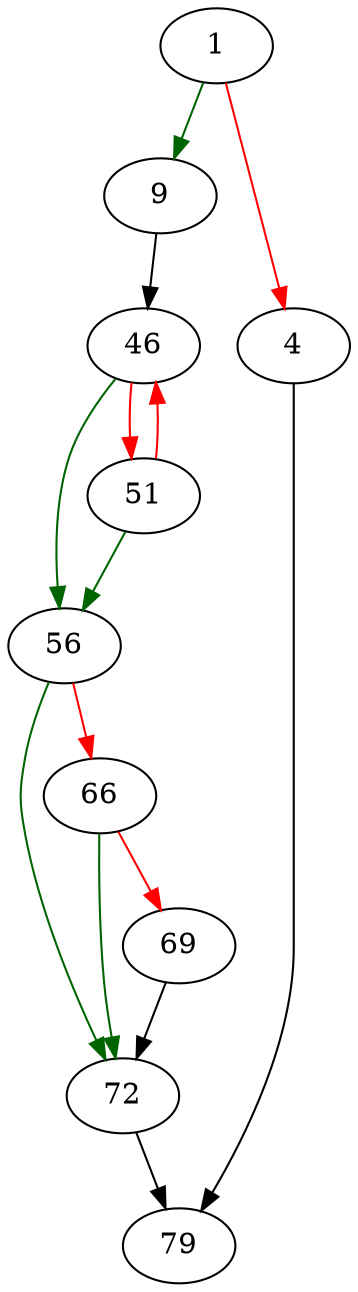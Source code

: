 strict digraph "usage" {
	// Node definitions.
	1 [entry=true];
	9;
	4;
	79;
	46;
	56;
	51;
	72;
	66;
	69;

	// Edge definitions.
	1 -> 9 [
		color=darkgreen
		cond=true
	];
	1 -> 4 [
		color=red
		cond=false
	];
	9 -> 46;
	4 -> 79;
	46 -> 56 [
		color=darkgreen
		cond=true
	];
	46 -> 51 [
		color=red
		cond=false
	];
	56 -> 72 [
		color=darkgreen
		cond=true
	];
	56 -> 66 [
		color=red
		cond=false
	];
	51 -> 46 [
		color=red
		cond=false
	];
	51 -> 56 [
		color=darkgreen
		cond=true
	];
	72 -> 79;
	66 -> 72 [
		color=darkgreen
		cond=true
	];
	66 -> 69 [
		color=red
		cond=false
	];
	69 -> 72;
}
